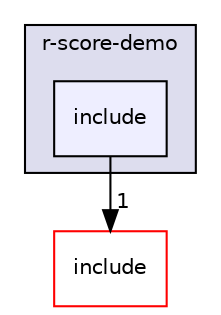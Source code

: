 digraph "r-score-demo/include" {
  compound=true
  node [ fontsize="10", fontname="Helvetica"];
  edge [ labelfontsize="10", labelfontname="Helvetica"];
  subgraph clusterdir_7897f74ce3ddb4ccd67d3ad183ffc236 {
    graph [ bgcolor="#ddddee", pencolor="black", label="r-score-demo" fontname="Helvetica", fontsize="10", URL="dir_7897f74ce3ddb4ccd67d3ad183ffc236.html"]
  dir_d9dbb2242f533412981d429b1e05891a [shape=box, label="include", style="filled", fillcolor="#eeeeff", pencolor="black", URL="dir_d9dbb2242f533412981d429b1e05891a.html"];
  }
  dir_d44c64559bbebec7f509842c48db8b23 [shape=box label="include" fillcolor="white" style="filled" color="red" URL="dir_d44c64559bbebec7f509842c48db8b23.html"];
  dir_d9dbb2242f533412981d429b1e05891a->dir_d44c64559bbebec7f509842c48db8b23 [headlabel="1", labeldistance=1.5 headhref="dir_000425_000040.html"];
}
